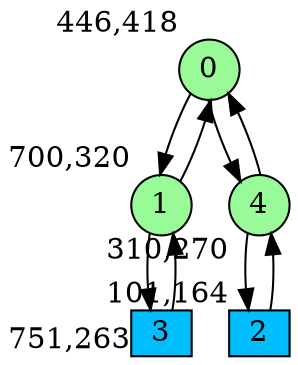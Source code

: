 digraph G {
graph [bgcolor=white]
node [shape=circle, style = filled, fillcolor=white,fixedsize=true, width=0.4, height=0.3 ]
0[xlabel="446,418", pos = "5.39063,0!", fillcolor=palegreen ];
1[xlabel="700,320", pos = "9.35938,1.53125!", fillcolor=palegreen ];
2[xlabel="101,164", pos = "0,3.96875!", fillcolor=deepskyblue, shape=box ];
3[xlabel="751,263", pos = "10.1563,2.42188!", fillcolor=deepskyblue, shape=box ];
4[xlabel="310,270", pos = "3.26563,2.3125!", fillcolor=palegreen ];
0->1 ;
0->4 ;
1->0 ;
1->3 ;
2->4 ;
3->1 ;
4->0 ;
4->2 ;
}

